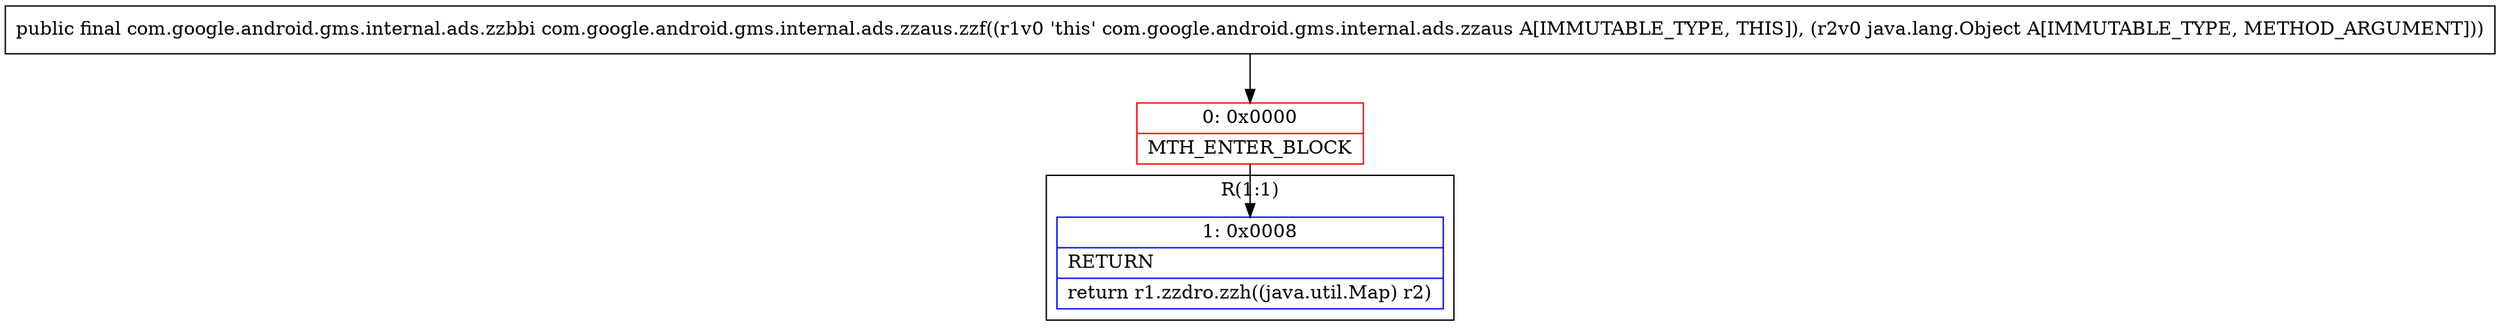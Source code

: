 digraph "CFG forcom.google.android.gms.internal.ads.zzaus.zzf(Ljava\/lang\/Object;)Lcom\/google\/android\/gms\/internal\/ads\/zzbbi;" {
subgraph cluster_Region_1047232930 {
label = "R(1:1)";
node [shape=record,color=blue];
Node_1 [shape=record,label="{1\:\ 0x0008|RETURN\l|return r1.zzdro.zzh((java.util.Map) r2)\l}"];
}
Node_0 [shape=record,color=red,label="{0\:\ 0x0000|MTH_ENTER_BLOCK\l}"];
MethodNode[shape=record,label="{public final com.google.android.gms.internal.ads.zzbbi com.google.android.gms.internal.ads.zzaus.zzf((r1v0 'this' com.google.android.gms.internal.ads.zzaus A[IMMUTABLE_TYPE, THIS]), (r2v0 java.lang.Object A[IMMUTABLE_TYPE, METHOD_ARGUMENT])) }"];
MethodNode -> Node_0;
Node_0 -> Node_1;
}


